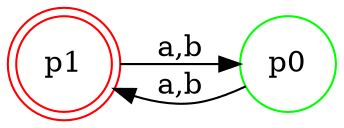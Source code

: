 digraph G1{
  rankdir=LR;
  node [shape = doublecircle]; p1;
  node [shape = circle];
  p0 [color = green];
  p1 [color = red];
  p0 -> p1 [label = "a,b"];
  p1 -> p0 [label = "a,b"];
}